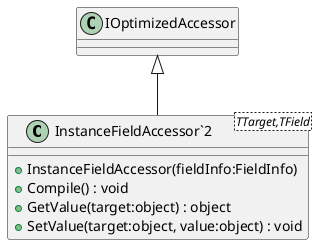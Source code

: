@startuml
class "InstanceFieldAccessor`2"<TTarget,TField> {
    + InstanceFieldAccessor(fieldInfo:FieldInfo)
    + Compile() : void
    + GetValue(target:object) : object
    + SetValue(target:object, value:object) : void
}
IOptimizedAccessor <|-- "InstanceFieldAccessor`2"
@enduml
